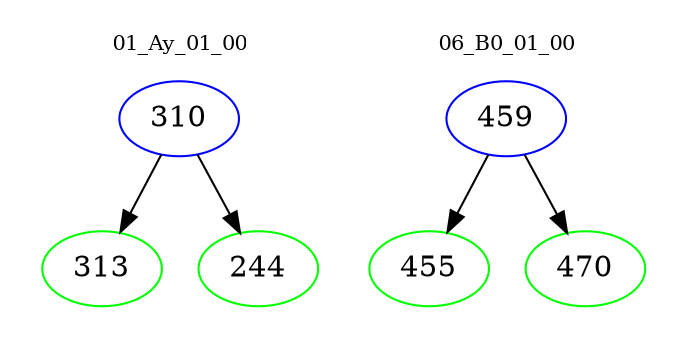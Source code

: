 digraph{
subgraph cluster_0 {
color = white
label = "01_Ay_01_00";
fontsize=10;
T0_310 [label="310", color="blue"]
T0_310 -> T0_313 [color="black"]
T0_313 [label="313", color="green"]
T0_310 -> T0_244 [color="black"]
T0_244 [label="244", color="green"]
}
subgraph cluster_1 {
color = white
label = "06_B0_01_00";
fontsize=10;
T1_459 [label="459", color="blue"]
T1_459 -> T1_455 [color="black"]
T1_455 [label="455", color="green"]
T1_459 -> T1_470 [color="black"]
T1_470 [label="470", color="green"]
}
}
